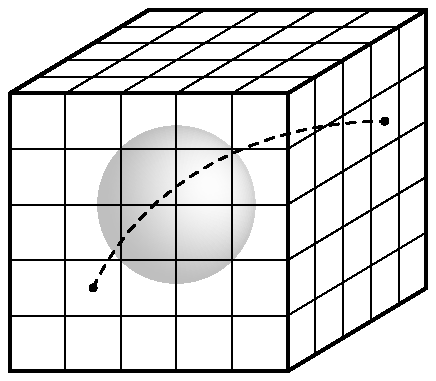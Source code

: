 beginfig(0);


scalefactor := 10.000000 mm;
rot_psi := -60.000000;  % Rotation angle round z-axis (first rotation)
rot_phi := 15.000000;  % Rotation angle round y-axis (second rotation)
alpha := -24.146108;    % == arctan(sin(rot_phi)*tan(rot_psi))
beta  := -8.498781;    % == arctan(sin(rot_phi)/tan(rot_psi))

phi_source := 30.000000;
theta_source := 30.000000;
upper_value := 0.990000;
lower_value := 0.750000;
radius := scalefactor;
delta_rho := radius/50.000000;
delta_phi := 360.0/80.000000;


  path p;
  path equator;
  transform T;
  c1:=lower_value;
  c2:=upper_value-lower_value;
  nx_source := sind(theta_source)*cosd(phi_source);
  ny_source := sind(theta_source)*sind(phi_source);
  nz_source := cosd(theta_source);
  phistop := 360.0;
  rhostop := radius - delta_rho/2.0;

  for rho=0.0cm step delta_rho until rhostop:
    for phi=0.0 step delta_phi until phistop:
      rhomid := rho + delta_rho/2.0;
      phimid := phi + delta_phi/2.0;
      x1 := 70 + rho*cosd(phi);
      y1 := 70 + rho*sind(phi);
      x2 := 70 + (rho+delta_rho)*cosd(phi);
      y2 := 70 + (rho+delta_rho)*sind(phi);
      x3 := 70 + (rho+delta_rho)*cosd(phi+delta_phi);
      y3 := 70 + (rho+delta_rho)*sind(phi+delta_phi);
      x4 := 70 + rho*cosd(phi+delta_phi);
      y4 := 70 + rho*sind(phi+delta_phi);
      p:=makepath makepen ((x1,y1)--(x2,y2)--(x3,y3)--(x4,y4)--(x1,y1));
      quot := (rhomid/radius);
      nx_object := quot*cosd(phimid);
      ny_object := quot*sind(phimid);
      nz_object := sqrt(1-quot*quot);
      prod:=nx_object*nx_source+ny_object*ny_source
            +nz_object*nz_source;
      if prod < 0.0:
         value := c1;
      else:
         value := c1 + c2*prod*prod;
      fi
      fill p withcolor value[black,white];
    endfor
  endfor


lines = 5;
start_x = 10;
start_y = 10;
shift = 20;
dshift_xs = 10;
dshift_ys = 6;
dshift_x = lines * dshift_xs;
dshift_y = lines * dshift_ys;

side_len = 100;

end_x = start_x + side_len;
end_y = start_y + side_len;

for i = start_y step shift until end_y:
  draw (start_x, i)..(end_x, i);
endfor;

draw (start_x, start_y)..(end_x, start_y) withpen pencircle scaled 1.4;
draw (start_x, end_y)..(end_x, end_y) withpen pencircle scaled 1.4;

for i = start_x step shift until end_x:
  draw (i, start_y)..(i, end_y);
endfor;

draw (start_x, start_y)..(start_x, end_y) withpen pencircle scaled 1.4;
draw (end_x, start_y)..(end_x, end_y) withpen pencircle scaled 1.4;

for i = start_x step shift until end_x:
  draw (i, end_y)..(i + dshift_x, end_y + dshift_y);
endfor;
draw (start_x, end_y)..(start_x + dshift_x, end_y + dshift_y)  withpen pencircle scaled 1.4;
draw (end_x, end_y)..(end_x + dshift_x, end_y + dshift_y) withpen pencircle scaled 1.4;

for i = start_y step shift until end_y:
  draw (end_x, i)..(end_x + dshift_x, i + dshift_y);
endfor;
draw (end_x, start_y)..(end_x + dshift_x, start_y + dshift_y) withpen pencircle scaled 1.4;

x_min = end_x;
x_max = end_x + lines * dshift_xs;

for i = 1 step 1 until lines:
  draw (x_min + i * dshift_xs, start_y + i * dshift_ys)..(x_min + i * dshift_xs, start_y + i * dshift_ys + side_len);
endfor;
draw (x_min + lines * dshift_xs, start_y + lines * dshift_ys)..(x_min + lines * dshift_xs, start_y + lines * dshift_ys + side_len) withpen pencircle scaled 1.4;

for i = 1 step 1 until lines:
  draw (start_x + i * dshift_xs, start_y + i * dshift_ys + side_len)..(start_x + i * dshift_xs + side_len, start_y + i * dshift_ys + side_len);
endfor;
draw (start_x + lines * dshift_xs, start_y + lines * dshift_ys + side_len)..(start_x + lines * dshift_xs + side_len, start_y + lines * dshift_ys + side_len) withpen pencircle scaled 1.4;

draw (40, 40){dir 65}..{dir 0}(145, 100) dashed evenly withpen pencircle scaled 0.8;
pickup pencircle scaled 3pt;
draw (40,40);
draw (145,100);

%%label.bot("x", (40,40));
%%label.bot("y", (145,100));


endfig;

end